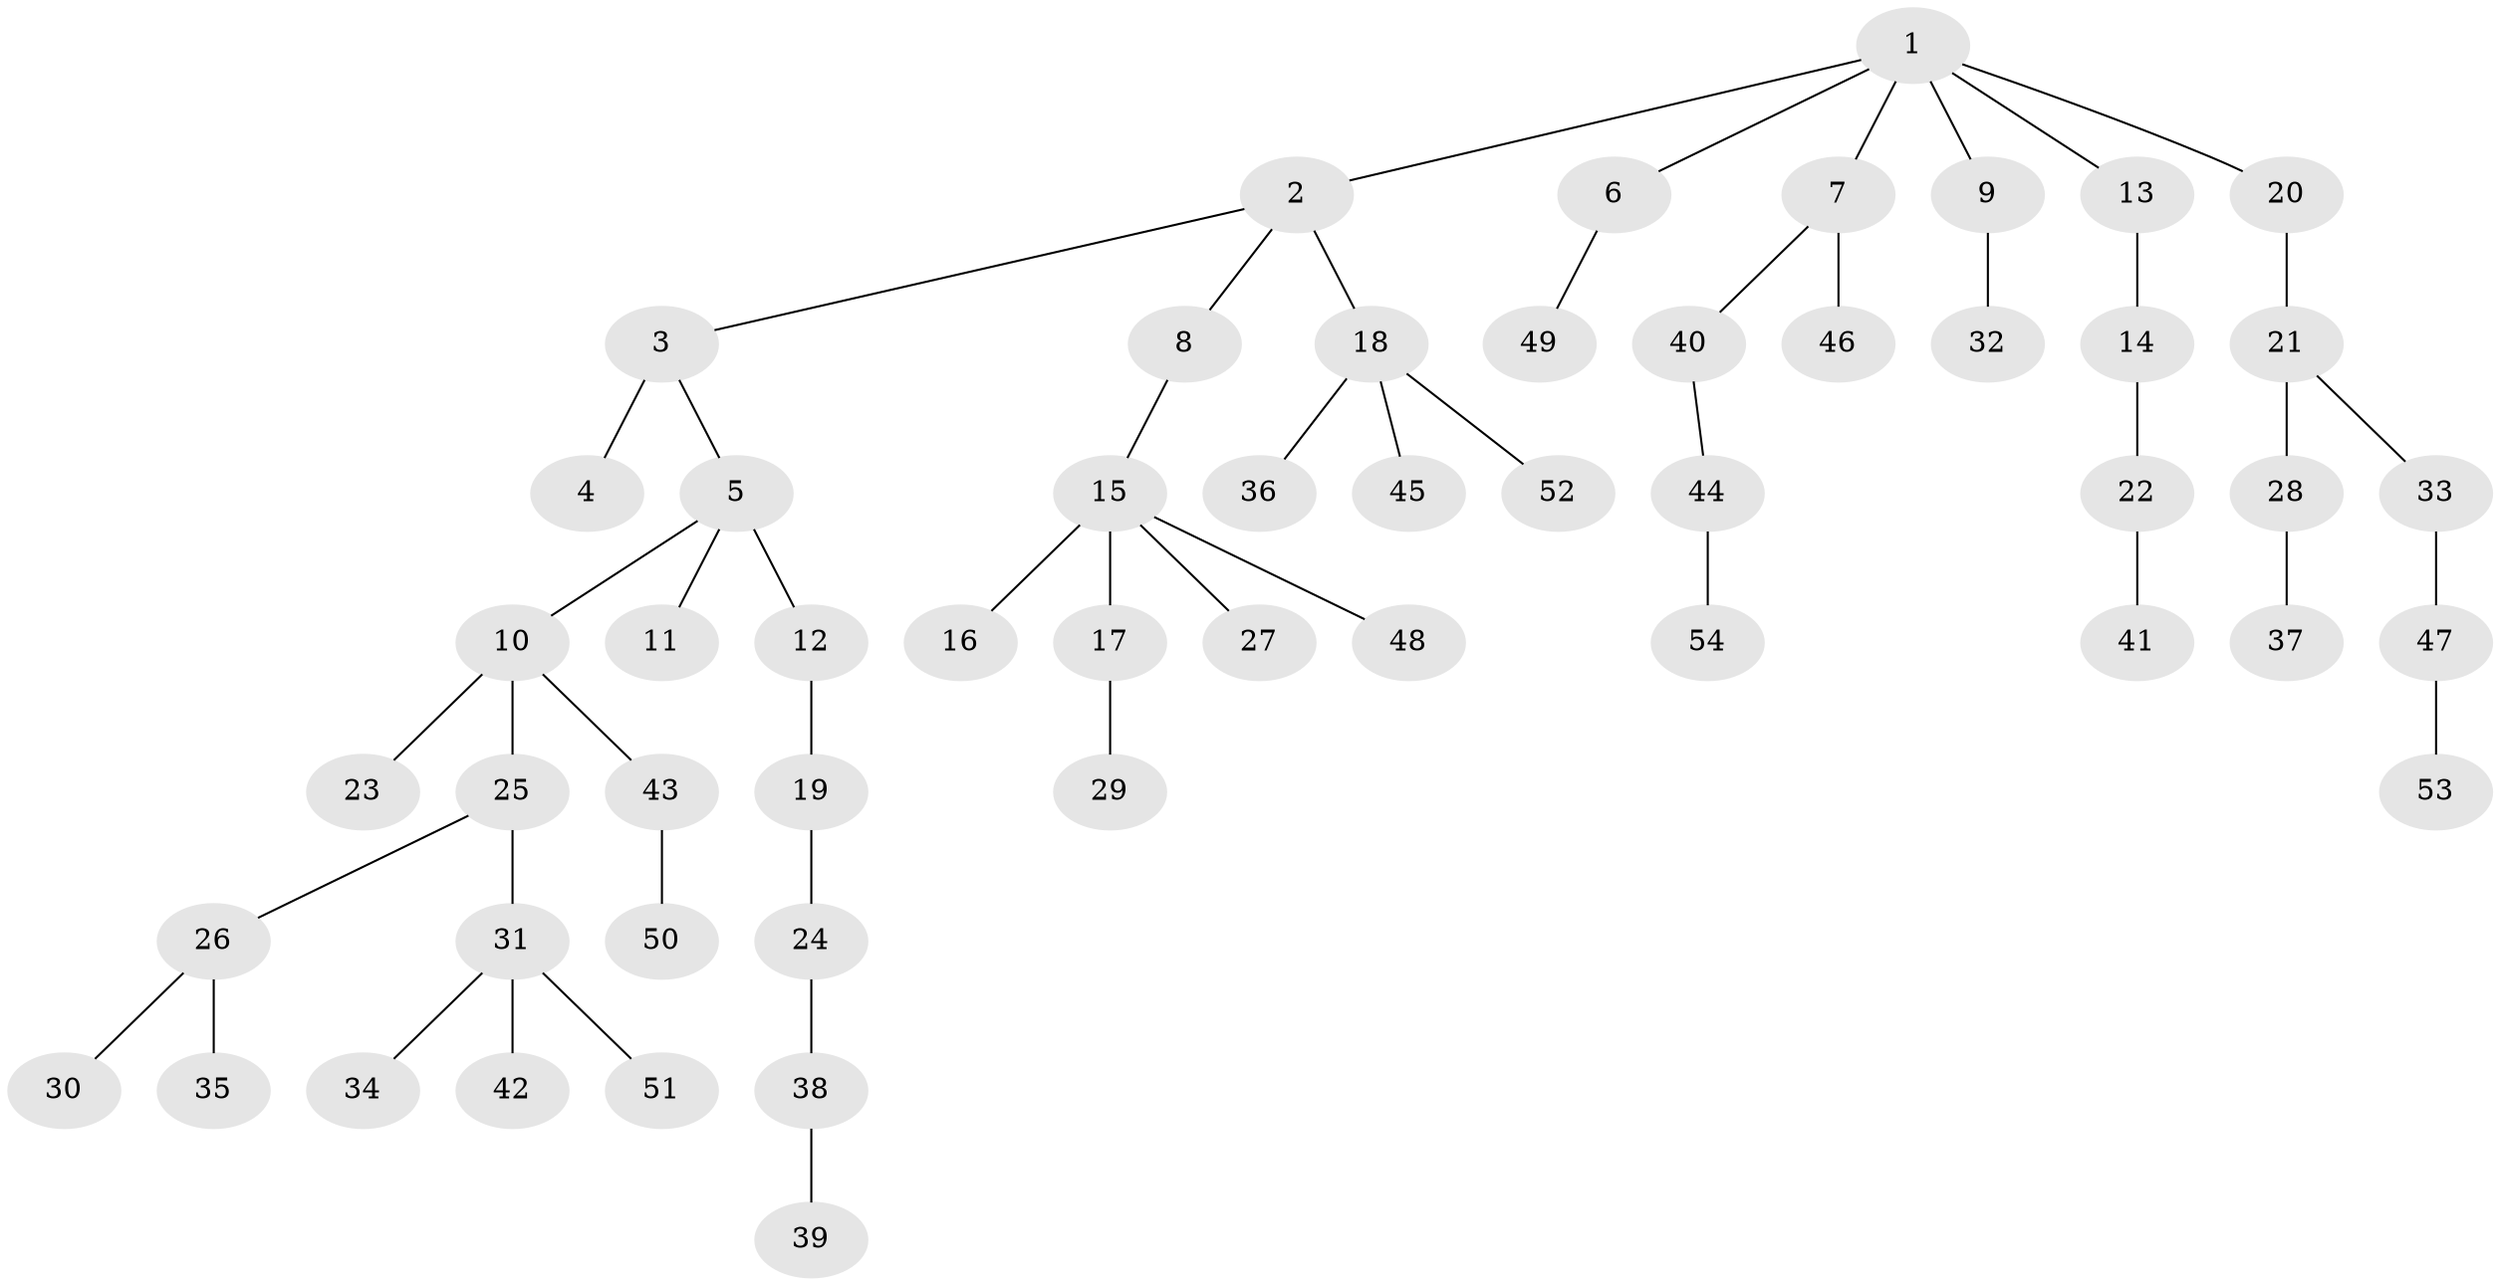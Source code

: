 // original degree distribution, {7: 0.011235955056179775, 4: 0.06741573033707865, 3: 0.10112359550561797, 5: 0.033707865168539325, 1: 0.4606741573033708, 2: 0.3146067415730337, 6: 0.011235955056179775}
// Generated by graph-tools (version 1.1) at 2025/52/03/04/25 22:52:00]
// undirected, 54 vertices, 53 edges
graph export_dot {
  node [color=gray90,style=filled];
  1;
  2;
  3;
  4;
  5;
  6;
  7;
  8;
  9;
  10;
  11;
  12;
  13;
  14;
  15;
  16;
  17;
  18;
  19;
  20;
  21;
  22;
  23;
  24;
  25;
  26;
  27;
  28;
  29;
  30;
  31;
  32;
  33;
  34;
  35;
  36;
  37;
  38;
  39;
  40;
  41;
  42;
  43;
  44;
  45;
  46;
  47;
  48;
  49;
  50;
  51;
  52;
  53;
  54;
  1 -- 2 [weight=1.0];
  1 -- 6 [weight=1.0];
  1 -- 7 [weight=1.0];
  1 -- 9 [weight=1.0];
  1 -- 13 [weight=1.0];
  1 -- 20 [weight=1.0];
  2 -- 3 [weight=1.0];
  2 -- 8 [weight=1.0];
  2 -- 18 [weight=1.0];
  3 -- 4 [weight=2.0];
  3 -- 5 [weight=1.0];
  5 -- 10 [weight=1.0];
  5 -- 11 [weight=1.0];
  5 -- 12 [weight=1.0];
  6 -- 49 [weight=1.0];
  7 -- 40 [weight=1.0];
  7 -- 46 [weight=1.0];
  8 -- 15 [weight=1.0];
  9 -- 32 [weight=1.0];
  10 -- 23 [weight=1.0];
  10 -- 25 [weight=1.0];
  10 -- 43 [weight=1.0];
  12 -- 19 [weight=1.0];
  13 -- 14 [weight=1.0];
  14 -- 22 [weight=1.0];
  15 -- 16 [weight=1.0];
  15 -- 17 [weight=1.0];
  15 -- 27 [weight=1.0];
  15 -- 48 [weight=1.0];
  17 -- 29 [weight=1.0];
  18 -- 36 [weight=1.0];
  18 -- 45 [weight=1.0];
  18 -- 52 [weight=1.0];
  19 -- 24 [weight=1.0];
  20 -- 21 [weight=1.0];
  21 -- 28 [weight=1.0];
  21 -- 33 [weight=1.0];
  22 -- 41 [weight=1.0];
  24 -- 38 [weight=1.0];
  25 -- 26 [weight=1.0];
  25 -- 31 [weight=1.0];
  26 -- 30 [weight=1.0];
  26 -- 35 [weight=1.0];
  28 -- 37 [weight=1.0];
  31 -- 34 [weight=1.0];
  31 -- 42 [weight=1.0];
  31 -- 51 [weight=1.0];
  33 -- 47 [weight=1.0];
  38 -- 39 [weight=3.0];
  40 -- 44 [weight=1.0];
  43 -- 50 [weight=1.0];
  44 -- 54 [weight=1.0];
  47 -- 53 [weight=1.0];
}
